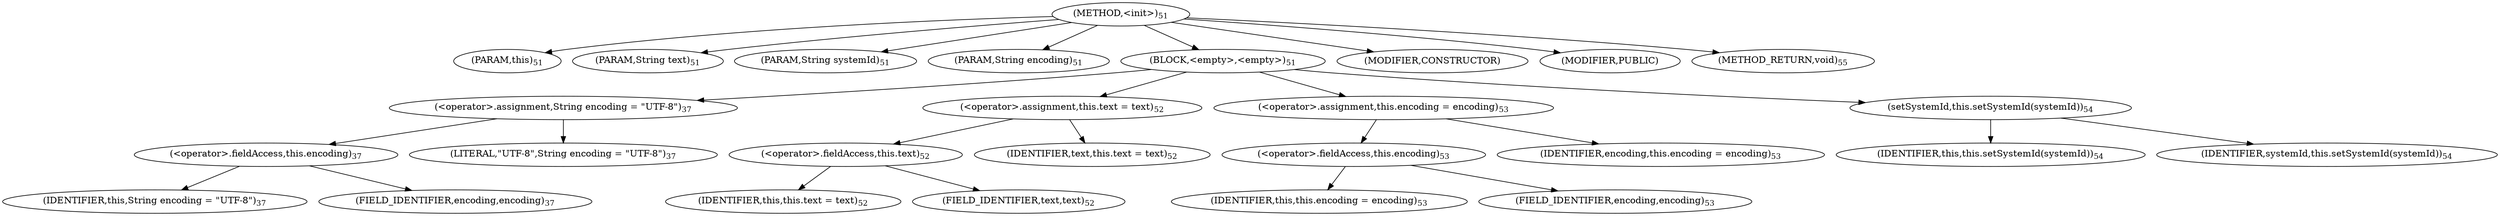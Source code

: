 digraph "&lt;init&gt;" {  
"69" [label = <(METHOD,&lt;init&gt;)<SUB>51</SUB>> ]
"9" [label = <(PARAM,this)<SUB>51</SUB>> ]
"70" [label = <(PARAM,String text)<SUB>51</SUB>> ]
"71" [label = <(PARAM,String systemId)<SUB>51</SUB>> ]
"72" [label = <(PARAM,String encoding)<SUB>51</SUB>> ]
"73" [label = <(BLOCK,&lt;empty&gt;,&lt;empty&gt;)<SUB>51</SUB>> ]
"74" [label = <(&lt;operator&gt;.assignment,String encoding = &quot;UTF-8&quot;)<SUB>37</SUB>> ]
"75" [label = <(&lt;operator&gt;.fieldAccess,this.encoding)<SUB>37</SUB>> ]
"76" [label = <(IDENTIFIER,this,String encoding = &quot;UTF-8&quot;)<SUB>37</SUB>> ]
"77" [label = <(FIELD_IDENTIFIER,encoding,encoding)<SUB>37</SUB>> ]
"78" [label = <(LITERAL,&quot;UTF-8&quot;,String encoding = &quot;UTF-8&quot;)<SUB>37</SUB>> ]
"79" [label = <(&lt;operator&gt;.assignment,this.text = text)<SUB>52</SUB>> ]
"80" [label = <(&lt;operator&gt;.fieldAccess,this.text)<SUB>52</SUB>> ]
"8" [label = <(IDENTIFIER,this,this.text = text)<SUB>52</SUB>> ]
"81" [label = <(FIELD_IDENTIFIER,text,text)<SUB>52</SUB>> ]
"82" [label = <(IDENTIFIER,text,this.text = text)<SUB>52</SUB>> ]
"83" [label = <(&lt;operator&gt;.assignment,this.encoding = encoding)<SUB>53</SUB>> ]
"84" [label = <(&lt;operator&gt;.fieldAccess,this.encoding)<SUB>53</SUB>> ]
"10" [label = <(IDENTIFIER,this,this.encoding = encoding)<SUB>53</SUB>> ]
"85" [label = <(FIELD_IDENTIFIER,encoding,encoding)<SUB>53</SUB>> ]
"86" [label = <(IDENTIFIER,encoding,this.encoding = encoding)<SUB>53</SUB>> ]
"87" [label = <(setSystemId,this.setSystemId(systemId))<SUB>54</SUB>> ]
"11" [label = <(IDENTIFIER,this,this.setSystemId(systemId))<SUB>54</SUB>> ]
"88" [label = <(IDENTIFIER,systemId,this.setSystemId(systemId))<SUB>54</SUB>> ]
"89" [label = <(MODIFIER,CONSTRUCTOR)> ]
"90" [label = <(MODIFIER,PUBLIC)> ]
"91" [label = <(METHOD_RETURN,void)<SUB>55</SUB>> ]
  "69" -> "9" 
  "69" -> "70" 
  "69" -> "71" 
  "69" -> "72" 
  "69" -> "73" 
  "69" -> "89" 
  "69" -> "90" 
  "69" -> "91" 
  "73" -> "74" 
  "73" -> "79" 
  "73" -> "83" 
  "73" -> "87" 
  "74" -> "75" 
  "74" -> "78" 
  "75" -> "76" 
  "75" -> "77" 
  "79" -> "80" 
  "79" -> "82" 
  "80" -> "8" 
  "80" -> "81" 
  "83" -> "84" 
  "83" -> "86" 
  "84" -> "10" 
  "84" -> "85" 
  "87" -> "11" 
  "87" -> "88" 
}
